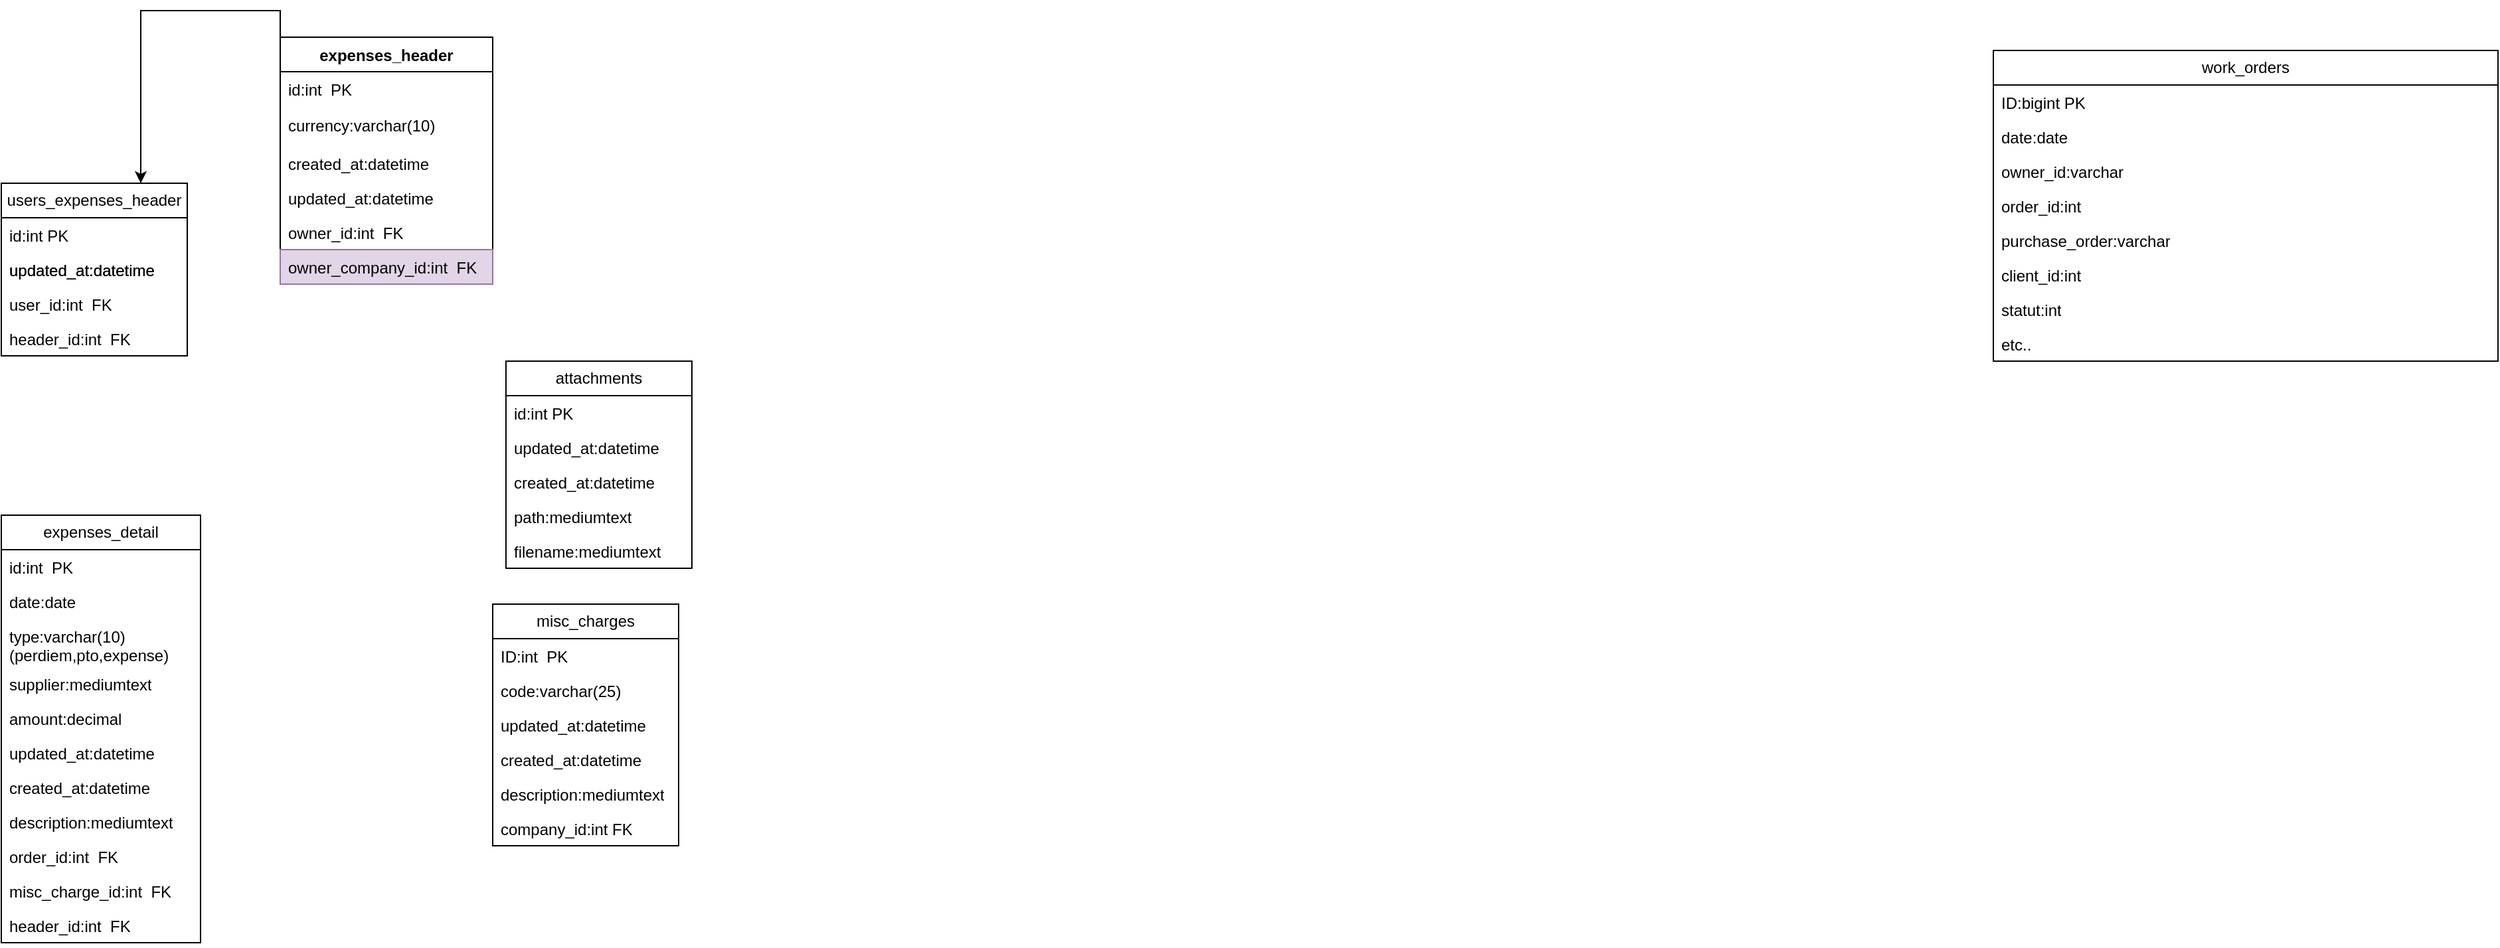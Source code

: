 <mxfile version="26.1.0">
  <diagram name="Page-1" id="9f46799a-70d6-7492-0946-bef42562c5a5">
    <mxGraphModel dx="2150" dy="589" grid="1" gridSize="10" guides="1" tooltips="1" connect="1" arrows="1" fold="1" page="1" pageScale="1" pageWidth="1100" pageHeight="850" background="none" math="0" shadow="0">
      <root>
        <mxCell id="0" />
        <mxCell id="1" parent="0" />
        <mxCell id="VkOP3rbDhyCKNE1CwJHu-5" value="work_orders" style="swimlane;fontStyle=0;childLayout=stackLayout;horizontal=1;startSize=26;fillColor=none;horizontalStack=0;resizeParent=1;resizeParentMax=0;resizeLast=0;collapsible=1;marginBottom=0;whiteSpace=wrap;html=1;" parent="1" vertex="1">
          <mxGeometry x="1490" y="60" width="380" height="234" as="geometry" />
        </mxCell>
        <mxCell id="VkOP3rbDhyCKNE1CwJHu-7" value="ID:bigint PK" style="text;strokeColor=none;fillColor=none;align=left;verticalAlign=top;spacingLeft=4;spacingRight=4;overflow=hidden;rotatable=0;points=[[0,0.5],[1,0.5]];portConstraint=eastwest;whiteSpace=wrap;html=1;" parent="VkOP3rbDhyCKNE1CwJHu-5" vertex="1">
          <mxGeometry y="26" width="380" height="26" as="geometry" />
        </mxCell>
        <mxCell id="VkOP3rbDhyCKNE1CwJHu-9" value="date:date" style="text;strokeColor=none;fillColor=none;align=left;verticalAlign=top;spacingLeft=4;spacingRight=4;overflow=hidden;rotatable=0;points=[[0,0.5],[1,0.5]];portConstraint=eastwest;whiteSpace=wrap;html=1;" parent="VkOP3rbDhyCKNE1CwJHu-5" vertex="1">
          <mxGeometry y="52" width="380" height="26" as="geometry" />
        </mxCell>
        <mxCell id="VkOP3rbDhyCKNE1CwJHu-8" value="owner_id:varchar" style="text;strokeColor=none;fillColor=none;align=left;verticalAlign=top;spacingLeft=4;spacingRight=4;overflow=hidden;rotatable=0;points=[[0,0.5],[1,0.5]];portConstraint=eastwest;whiteSpace=wrap;html=1;" parent="VkOP3rbDhyCKNE1CwJHu-5" vertex="1">
          <mxGeometry y="78" width="380" height="26" as="geometry" />
        </mxCell>
        <mxCell id="VkOP3rbDhyCKNE1CwJHu-11" value="order_id:int" style="text;strokeColor=none;fillColor=none;align=left;verticalAlign=top;spacingLeft=4;spacingRight=4;overflow=hidden;rotatable=0;points=[[0,0.5],[1,0.5]];portConstraint=eastwest;whiteSpace=wrap;html=1;" parent="VkOP3rbDhyCKNE1CwJHu-5" vertex="1">
          <mxGeometry y="104" width="380" height="26" as="geometry" />
        </mxCell>
        <mxCell id="VkOP3rbDhyCKNE1CwJHu-12" value="purchase_order:varchar" style="text;strokeColor=none;fillColor=none;align=left;verticalAlign=top;spacingLeft=4;spacingRight=4;overflow=hidden;rotatable=0;points=[[0,0.5],[1,0.5]];portConstraint=eastwest;whiteSpace=wrap;html=1;" parent="VkOP3rbDhyCKNE1CwJHu-5" vertex="1">
          <mxGeometry y="130" width="380" height="26" as="geometry" />
        </mxCell>
        <mxCell id="VkOP3rbDhyCKNE1CwJHu-13" value="client_id:int" style="text;strokeColor=none;fillColor=none;align=left;verticalAlign=top;spacingLeft=4;spacingRight=4;overflow=hidden;rotatable=0;points=[[0,0.5],[1,0.5]];portConstraint=eastwest;whiteSpace=wrap;html=1;" parent="VkOP3rbDhyCKNE1CwJHu-5" vertex="1">
          <mxGeometry y="156" width="380" height="26" as="geometry" />
        </mxCell>
        <mxCell id="VkOP3rbDhyCKNE1CwJHu-10" value="statut:int" style="text;strokeColor=none;fillColor=none;align=left;verticalAlign=top;spacingLeft=4;spacingRight=4;overflow=hidden;rotatable=0;points=[[0,0.5],[1,0.5]];portConstraint=eastwest;whiteSpace=wrap;html=1;" parent="VkOP3rbDhyCKNE1CwJHu-5" vertex="1">
          <mxGeometry y="182" width="380" height="26" as="geometry" />
        </mxCell>
        <mxCell id="VkOP3rbDhyCKNE1CwJHu-14" value="etc.." style="text;strokeColor=none;fillColor=none;align=left;verticalAlign=top;spacingLeft=4;spacingRight=4;overflow=hidden;rotatable=0;points=[[0,0.5],[1,0.5]];portConstraint=eastwest;whiteSpace=wrap;html=1;" parent="VkOP3rbDhyCKNE1CwJHu-5" vertex="1">
          <mxGeometry y="208" width="380" height="26" as="geometry" />
        </mxCell>
        <mxCell id="7lz_pRhR5QczUbqz9TZB-19" style="edgeStyle=orthogonalEdgeStyle;rounded=0;orthogonalLoop=1;jettySize=auto;html=1;exitX=0;exitY=0;exitDx=0;exitDy=0;entryX=0.75;entryY=0;entryDx=0;entryDy=0;" edge="1" parent="1" source="VkOP3rbDhyCKNE1CwJHu-15" target="7lz_pRhR5QczUbqz9TZB-12">
          <mxGeometry relative="1" as="geometry" />
        </mxCell>
        <mxCell id="VkOP3rbDhyCKNE1CwJHu-15" value="expenses_header" style="swimlane;fontStyle=1;align=center;verticalAlign=top;childLayout=stackLayout;horizontal=1;startSize=26;horizontalStack=0;resizeParent=1;resizeParentMax=0;resizeLast=0;collapsible=1;marginBottom=0;whiteSpace=wrap;html=1;" parent="1" vertex="1">
          <mxGeometry x="200" y="50" width="160" height="186" as="geometry" />
        </mxCell>
        <mxCell id="VkOP3rbDhyCKNE1CwJHu-16" value="id:int&amp;nbsp; PK" style="text;strokeColor=none;fillColor=none;align=left;verticalAlign=top;spacingLeft=4;spacingRight=4;overflow=hidden;rotatable=0;points=[[0,0.5],[1,0.5]];portConstraint=eastwest;whiteSpace=wrap;html=1;" parent="VkOP3rbDhyCKNE1CwJHu-15" vertex="1">
          <mxGeometry y="26" width="160" height="26" as="geometry" />
        </mxCell>
        <mxCell id="7lz_pRhR5QczUbqz9TZB-1" value="currency:varchar(10)" style="text;strokeColor=none;fillColor=none;align=left;verticalAlign=middle;spacingLeft=4;spacingRight=4;overflow=hidden;points=[[0,0.5],[1,0.5]];portConstraint=eastwest;rotatable=0;whiteSpace=wrap;html=1;" vertex="1" parent="VkOP3rbDhyCKNE1CwJHu-15">
          <mxGeometry y="52" width="160" height="30" as="geometry" />
        </mxCell>
        <mxCell id="7lz_pRhR5QczUbqz9TZB-26" value="created_at:datetime" style="text;strokeColor=none;fillColor=none;align=left;verticalAlign=top;spacingLeft=4;spacingRight=4;overflow=hidden;rotatable=0;points=[[0,0.5],[1,0.5]];portConstraint=eastwest;whiteSpace=wrap;html=1;" vertex="1" parent="VkOP3rbDhyCKNE1CwJHu-15">
          <mxGeometry y="82" width="160" height="26" as="geometry" />
        </mxCell>
        <mxCell id="7lz_pRhR5QczUbqz9TZB-25" value="updated_at:datetime" style="text;strokeColor=none;fillColor=none;align=left;verticalAlign=top;spacingLeft=4;spacingRight=4;overflow=hidden;rotatable=0;points=[[0,0.5],[1,0.5]];portConstraint=eastwest;whiteSpace=wrap;html=1;" vertex="1" parent="VkOP3rbDhyCKNE1CwJHu-15">
          <mxGeometry y="108" width="160" height="26" as="geometry" />
        </mxCell>
        <mxCell id="7lz_pRhR5QczUbqz9TZB-11" value="owner_id:int&amp;nbsp; FK" style="text;strokeColor=none;fillColor=none;align=left;verticalAlign=top;spacingLeft=4;spacingRight=4;overflow=hidden;rotatable=0;points=[[0,0.5],[1,0.5]];portConstraint=eastwest;whiteSpace=wrap;html=1;" vertex="1" parent="VkOP3rbDhyCKNE1CwJHu-15">
          <mxGeometry y="134" width="160" height="26" as="geometry" />
        </mxCell>
        <mxCell id="7lz_pRhR5QczUbqz9TZB-39" value="owner_company_id:int&amp;nbsp; FK" style="text;strokeColor=#9673a6;fillColor=#e1d5e7;align=left;verticalAlign=top;spacingLeft=4;spacingRight=4;overflow=hidden;rotatable=0;points=[[0,0.5],[1,0.5]];portConstraint=eastwest;whiteSpace=wrap;html=1;" vertex="1" parent="VkOP3rbDhyCKNE1CwJHu-15">
          <mxGeometry y="160" width="160" height="26" as="geometry" />
        </mxCell>
        <mxCell id="7lz_pRhR5QczUbqz9TZB-6" value="expenses_detail" style="swimlane;fontStyle=0;childLayout=stackLayout;horizontal=1;startSize=26;fillColor=none;horizontalStack=0;resizeParent=1;resizeParentMax=0;resizeLast=0;collapsible=1;marginBottom=0;whiteSpace=wrap;html=1;" vertex="1" parent="1">
          <mxGeometry x="-10" y="410" width="150" height="322" as="geometry" />
        </mxCell>
        <mxCell id="7lz_pRhR5QczUbqz9TZB-7" value="id:int&amp;nbsp; PK" style="text;strokeColor=none;fillColor=none;align=left;verticalAlign=top;spacingLeft=4;spacingRight=4;overflow=hidden;rotatable=0;points=[[0,0.5],[1,0.5]];portConstraint=eastwest;whiteSpace=wrap;html=1;" vertex="1" parent="7lz_pRhR5QczUbqz9TZB-6">
          <mxGeometry y="26" width="150" height="26" as="geometry" />
        </mxCell>
        <mxCell id="7lz_pRhR5QczUbqz9TZB-27" value="date:date" style="text;strokeColor=none;fillColor=none;align=left;verticalAlign=top;spacingLeft=4;spacingRight=4;overflow=hidden;rotatable=0;points=[[0,0.5],[1,0.5]];portConstraint=eastwest;whiteSpace=wrap;html=1;" vertex="1" parent="7lz_pRhR5QczUbqz9TZB-6">
          <mxGeometry y="52" width="150" height="26" as="geometry" />
        </mxCell>
        <mxCell id="7lz_pRhR5QczUbqz9TZB-28" value="type:varchar(10)&amp;nbsp; (perdiem,pto,expense)" style="text;strokeColor=none;fillColor=none;align=left;verticalAlign=top;spacingLeft=4;spacingRight=4;overflow=hidden;rotatable=0;points=[[0,0.5],[1,0.5]];portConstraint=eastwest;whiteSpace=wrap;html=1;" vertex="1" parent="7lz_pRhR5QczUbqz9TZB-6">
          <mxGeometry y="78" width="150" height="36" as="geometry" />
        </mxCell>
        <mxCell id="7lz_pRhR5QczUbqz9TZB-30" value="supplier:mediumtext" style="text;strokeColor=none;fillColor=none;align=left;verticalAlign=top;spacingLeft=4;spacingRight=4;overflow=hidden;rotatable=0;points=[[0,0.5],[1,0.5]];portConstraint=eastwest;whiteSpace=wrap;html=1;" vertex="1" parent="7lz_pRhR5QczUbqz9TZB-6">
          <mxGeometry y="114" width="150" height="26" as="geometry" />
        </mxCell>
        <mxCell id="7lz_pRhR5QczUbqz9TZB-40" value="amount:decimal" style="text;strokeColor=none;fillColor=none;align=left;verticalAlign=top;spacingLeft=4;spacingRight=4;overflow=hidden;rotatable=0;points=[[0,0.5],[1,0.5]];portConstraint=eastwest;whiteSpace=wrap;html=1;" vertex="1" parent="7lz_pRhR5QczUbqz9TZB-6">
          <mxGeometry y="140" width="150" height="26" as="geometry" />
        </mxCell>
        <mxCell id="7lz_pRhR5QczUbqz9TZB-42" value="updated_at:datetime" style="text;strokeColor=none;fillColor=none;align=left;verticalAlign=top;spacingLeft=4;spacingRight=4;overflow=hidden;rotatable=0;points=[[0,0.5],[1,0.5]];portConstraint=eastwest;whiteSpace=wrap;html=1;" vertex="1" parent="7lz_pRhR5QczUbqz9TZB-6">
          <mxGeometry y="166" width="150" height="26" as="geometry" />
        </mxCell>
        <mxCell id="7lz_pRhR5QczUbqz9TZB-43" value="created_at:datetime" style="text;strokeColor=none;fillColor=none;align=left;verticalAlign=top;spacingLeft=4;spacingRight=4;overflow=hidden;rotatable=0;points=[[0,0.5],[1,0.5]];portConstraint=eastwest;whiteSpace=wrap;html=1;" vertex="1" parent="7lz_pRhR5QczUbqz9TZB-6">
          <mxGeometry y="192" width="150" height="26" as="geometry" />
        </mxCell>
        <mxCell id="7lz_pRhR5QczUbqz9TZB-29" value="description:mediumtext" style="text;strokeColor=none;fillColor=none;align=left;verticalAlign=top;spacingLeft=4;spacingRight=4;overflow=hidden;rotatable=0;points=[[0,0.5],[1,0.5]];portConstraint=eastwest;whiteSpace=wrap;html=1;" vertex="1" parent="7lz_pRhR5QczUbqz9TZB-6">
          <mxGeometry y="218" width="150" height="26" as="geometry" />
        </mxCell>
        <mxCell id="7lz_pRhR5QczUbqz9TZB-10" value="order_id:int&amp;nbsp; FK" style="text;strokeColor=none;fillColor=none;align=left;verticalAlign=top;spacingLeft=4;spacingRight=4;overflow=hidden;rotatable=0;points=[[0,0.5],[1,0.5]];portConstraint=eastwest;whiteSpace=wrap;html=1;" vertex="1" parent="7lz_pRhR5QczUbqz9TZB-6">
          <mxGeometry y="244" width="150" height="26" as="geometry" />
        </mxCell>
        <mxCell id="7lz_pRhR5QczUbqz9TZB-31" value="misc_charge_id:int&amp;nbsp; FK" style="text;strokeColor=none;fillColor=none;align=left;verticalAlign=top;spacingLeft=4;spacingRight=4;overflow=hidden;rotatable=0;points=[[0,0.5],[1,0.5]];portConstraint=eastwest;whiteSpace=wrap;html=1;" vertex="1" parent="7lz_pRhR5QczUbqz9TZB-6">
          <mxGeometry y="270" width="150" height="26" as="geometry" />
        </mxCell>
        <mxCell id="7lz_pRhR5QczUbqz9TZB-9" value="header_id:int&amp;nbsp; FK" style="text;strokeColor=none;fillColor=none;align=left;verticalAlign=top;spacingLeft=4;spacingRight=4;overflow=hidden;rotatable=0;points=[[0,0.5],[1,0.5]];portConstraint=eastwest;whiteSpace=wrap;html=1;" vertex="1" parent="7lz_pRhR5QczUbqz9TZB-6">
          <mxGeometry y="296" width="150" height="26" as="geometry" />
        </mxCell>
        <mxCell id="7lz_pRhR5QczUbqz9TZB-12" value="users_expenses_header" style="swimlane;fontStyle=0;childLayout=stackLayout;horizontal=1;startSize=26;fillColor=none;horizontalStack=0;resizeParent=1;resizeParentMax=0;resizeLast=0;collapsible=1;marginBottom=0;whiteSpace=wrap;html=1;" vertex="1" parent="1">
          <mxGeometry x="-10" y="160" width="140" height="130" as="geometry" />
        </mxCell>
        <mxCell id="7lz_pRhR5QczUbqz9TZB-13" value="id:int PK" style="text;strokeColor=none;fillColor=none;align=left;verticalAlign=top;spacingLeft=4;spacingRight=4;overflow=hidden;rotatable=0;points=[[0,0.5],[1,0.5]];portConstraint=eastwest;whiteSpace=wrap;html=1;" vertex="1" parent="7lz_pRhR5QczUbqz9TZB-12">
          <mxGeometry y="26" width="140" height="26" as="geometry" />
        </mxCell>
        <mxCell id="7lz_pRhR5QczUbqz9TZB-17" value="updated_at:datetime" style="text;strokeColor=none;fillColor=none;align=left;verticalAlign=top;spacingLeft=4;spacingRight=4;overflow=hidden;rotatable=0;points=[[0,0.5],[1,0.5]];portConstraint=eastwest;whiteSpace=wrap;html=1;" vertex="1" parent="7lz_pRhR5QczUbqz9TZB-12">
          <mxGeometry y="52" width="140" height="26" as="geometry" />
        </mxCell>
        <mxCell id="7lz_pRhR5QczUbqz9TZB-14" value="user_id:int&amp;nbsp; FK" style="text;strokeColor=none;fillColor=none;align=left;verticalAlign=top;spacingLeft=4;spacingRight=4;overflow=hidden;rotatable=0;points=[[0,0.5],[1,0.5]];portConstraint=eastwest;whiteSpace=wrap;html=1;" vertex="1" parent="7lz_pRhR5QczUbqz9TZB-12">
          <mxGeometry y="78" width="140" height="26" as="geometry" />
        </mxCell>
        <mxCell id="7lz_pRhR5QczUbqz9TZB-15" value="header_id:int&amp;nbsp; FK" style="text;strokeColor=none;fillColor=none;align=left;verticalAlign=top;spacingLeft=4;spacingRight=4;overflow=hidden;rotatable=0;points=[[0,0.5],[1,0.5]];portConstraint=eastwest;whiteSpace=wrap;html=1;" vertex="1" parent="7lz_pRhR5QczUbqz9TZB-12">
          <mxGeometry y="104" width="140" height="26" as="geometry" />
        </mxCell>
        <mxCell id="7lz_pRhR5QczUbqz9TZB-32" value="misc_charges" style="swimlane;fontStyle=0;childLayout=stackLayout;horizontal=1;startSize=26;fillColor=none;horizontalStack=0;resizeParent=1;resizeParentMax=0;resizeLast=0;collapsible=1;marginBottom=0;whiteSpace=wrap;html=1;" vertex="1" parent="1">
          <mxGeometry x="360" y="477" width="140" height="182" as="geometry" />
        </mxCell>
        <mxCell id="7lz_pRhR5QczUbqz9TZB-33" value="ID:int&amp;nbsp; PK" style="text;strokeColor=none;fillColor=none;align=left;verticalAlign=top;spacingLeft=4;spacingRight=4;overflow=hidden;rotatable=0;points=[[0,0.5],[1,0.5]];portConstraint=eastwest;whiteSpace=wrap;html=1;" vertex="1" parent="7lz_pRhR5QczUbqz9TZB-32">
          <mxGeometry y="26" width="140" height="26" as="geometry" />
        </mxCell>
        <mxCell id="7lz_pRhR5QczUbqz9TZB-34" value="code:varchar(25)" style="text;strokeColor=none;fillColor=none;align=left;verticalAlign=top;spacingLeft=4;spacingRight=4;overflow=hidden;rotatable=0;points=[[0,0.5],[1,0.5]];portConstraint=eastwest;whiteSpace=wrap;html=1;" vertex="1" parent="7lz_pRhR5QczUbqz9TZB-32">
          <mxGeometry y="52" width="140" height="26" as="geometry" />
        </mxCell>
        <mxCell id="7lz_pRhR5QczUbqz9TZB-36" value="updated_at:datetime" style="text;strokeColor=none;fillColor=none;align=left;verticalAlign=top;spacingLeft=4;spacingRight=4;overflow=hidden;rotatable=0;points=[[0,0.5],[1,0.5]];portConstraint=eastwest;whiteSpace=wrap;html=1;" vertex="1" parent="7lz_pRhR5QczUbqz9TZB-32">
          <mxGeometry y="78" width="140" height="26" as="geometry" />
        </mxCell>
        <mxCell id="7lz_pRhR5QczUbqz9TZB-37" value="created_at:datetime" style="text;strokeColor=none;fillColor=none;align=left;verticalAlign=top;spacingLeft=4;spacingRight=4;overflow=hidden;rotatable=0;points=[[0,0.5],[1,0.5]];portConstraint=eastwest;whiteSpace=wrap;html=1;" vertex="1" parent="7lz_pRhR5QczUbqz9TZB-32">
          <mxGeometry y="104" width="140" height="26" as="geometry" />
        </mxCell>
        <mxCell id="7lz_pRhR5QczUbqz9TZB-35" value="description:mediumtext" style="text;strokeColor=none;fillColor=none;align=left;verticalAlign=top;spacingLeft=4;spacingRight=4;overflow=hidden;rotatable=0;points=[[0,0.5],[1,0.5]];portConstraint=eastwest;whiteSpace=wrap;html=1;" vertex="1" parent="7lz_pRhR5QczUbqz9TZB-32">
          <mxGeometry y="130" width="140" height="26" as="geometry" />
        </mxCell>
        <mxCell id="7lz_pRhR5QczUbqz9TZB-38" value="company_id:int FK" style="text;strokeColor=none;fillColor=none;align=left;verticalAlign=top;spacingLeft=4;spacingRight=4;overflow=hidden;rotatable=0;points=[[0,0.5],[1,0.5]];portConstraint=eastwest;whiteSpace=wrap;html=1;" vertex="1" parent="7lz_pRhR5QczUbqz9TZB-32">
          <mxGeometry y="156" width="140" height="26" as="geometry" />
        </mxCell>
        <mxCell id="7lz_pRhR5QczUbqz9TZB-44" value="attachments" style="swimlane;fontStyle=0;childLayout=stackLayout;horizontal=1;startSize=26;fillColor=none;horizontalStack=0;resizeParent=1;resizeParentMax=0;resizeLast=0;collapsible=1;marginBottom=0;whiteSpace=wrap;html=1;" vertex="1" parent="1">
          <mxGeometry x="370" y="294" width="140" height="156" as="geometry" />
        </mxCell>
        <mxCell id="7lz_pRhR5QczUbqz9TZB-49" value="id:int PK" style="text;strokeColor=none;fillColor=none;align=left;verticalAlign=top;spacingLeft=4;spacingRight=4;overflow=hidden;rotatable=0;points=[[0,0.5],[1,0.5]];portConstraint=eastwest;whiteSpace=wrap;html=1;" vertex="1" parent="7lz_pRhR5QczUbqz9TZB-44">
          <mxGeometry y="26" width="140" height="26" as="geometry" />
        </mxCell>
        <mxCell id="7lz_pRhR5QczUbqz9TZB-51" value="updated_at:datetime" style="text;strokeColor=none;fillColor=none;align=left;verticalAlign=top;spacingLeft=4;spacingRight=4;overflow=hidden;rotatable=0;points=[[0,0.5],[1,0.5]];portConstraint=eastwest;whiteSpace=wrap;html=1;" vertex="1" parent="7lz_pRhR5QczUbqz9TZB-44">
          <mxGeometry y="52" width="140" height="26" as="geometry" />
        </mxCell>
        <mxCell id="7lz_pRhR5QczUbqz9TZB-16" value="created_at:datetime" style="text;strokeColor=none;fillColor=none;align=left;verticalAlign=top;spacingLeft=4;spacingRight=4;overflow=hidden;rotatable=0;points=[[0,0.5],[1,0.5]];portConstraint=eastwest;whiteSpace=wrap;html=1;" vertex="1" parent="7lz_pRhR5QczUbqz9TZB-44">
          <mxGeometry y="78" width="140" height="26" as="geometry" />
        </mxCell>
        <mxCell id="7lz_pRhR5QczUbqz9TZB-50" value="path:mediumtext" style="text;strokeColor=none;fillColor=none;align=left;verticalAlign=top;spacingLeft=4;spacingRight=4;overflow=hidden;rotatable=0;points=[[0,0.5],[1,0.5]];portConstraint=eastwest;whiteSpace=wrap;html=1;" vertex="1" parent="7lz_pRhR5QczUbqz9TZB-44">
          <mxGeometry y="104" width="140" height="26" as="geometry" />
        </mxCell>
        <mxCell id="7lz_pRhR5QczUbqz9TZB-53" value="filename:mediumtext" style="text;strokeColor=none;fillColor=none;align=left;verticalAlign=top;spacingLeft=4;spacingRight=4;overflow=hidden;rotatable=0;points=[[0,0.5],[1,0.5]];portConstraint=eastwest;whiteSpace=wrap;html=1;" vertex="1" parent="7lz_pRhR5QczUbqz9TZB-44">
          <mxGeometry y="130" width="140" height="26" as="geometry" />
        </mxCell>
        <mxCell id="7lz_pRhR5QczUbqz9TZB-48" value="updated_at:datetime" style="text;strokeColor=none;fillColor=none;align=left;verticalAlign=top;spacingLeft=4;spacingRight=4;overflow=hidden;rotatable=0;points=[[0,0.5],[1,0.5]];portConstraint=eastwest;whiteSpace=wrap;html=1;" vertex="1" parent="1">
          <mxGeometry x="-10" y="212" width="140" height="26" as="geometry" />
        </mxCell>
      </root>
    </mxGraphModel>
  </diagram>
</mxfile>
